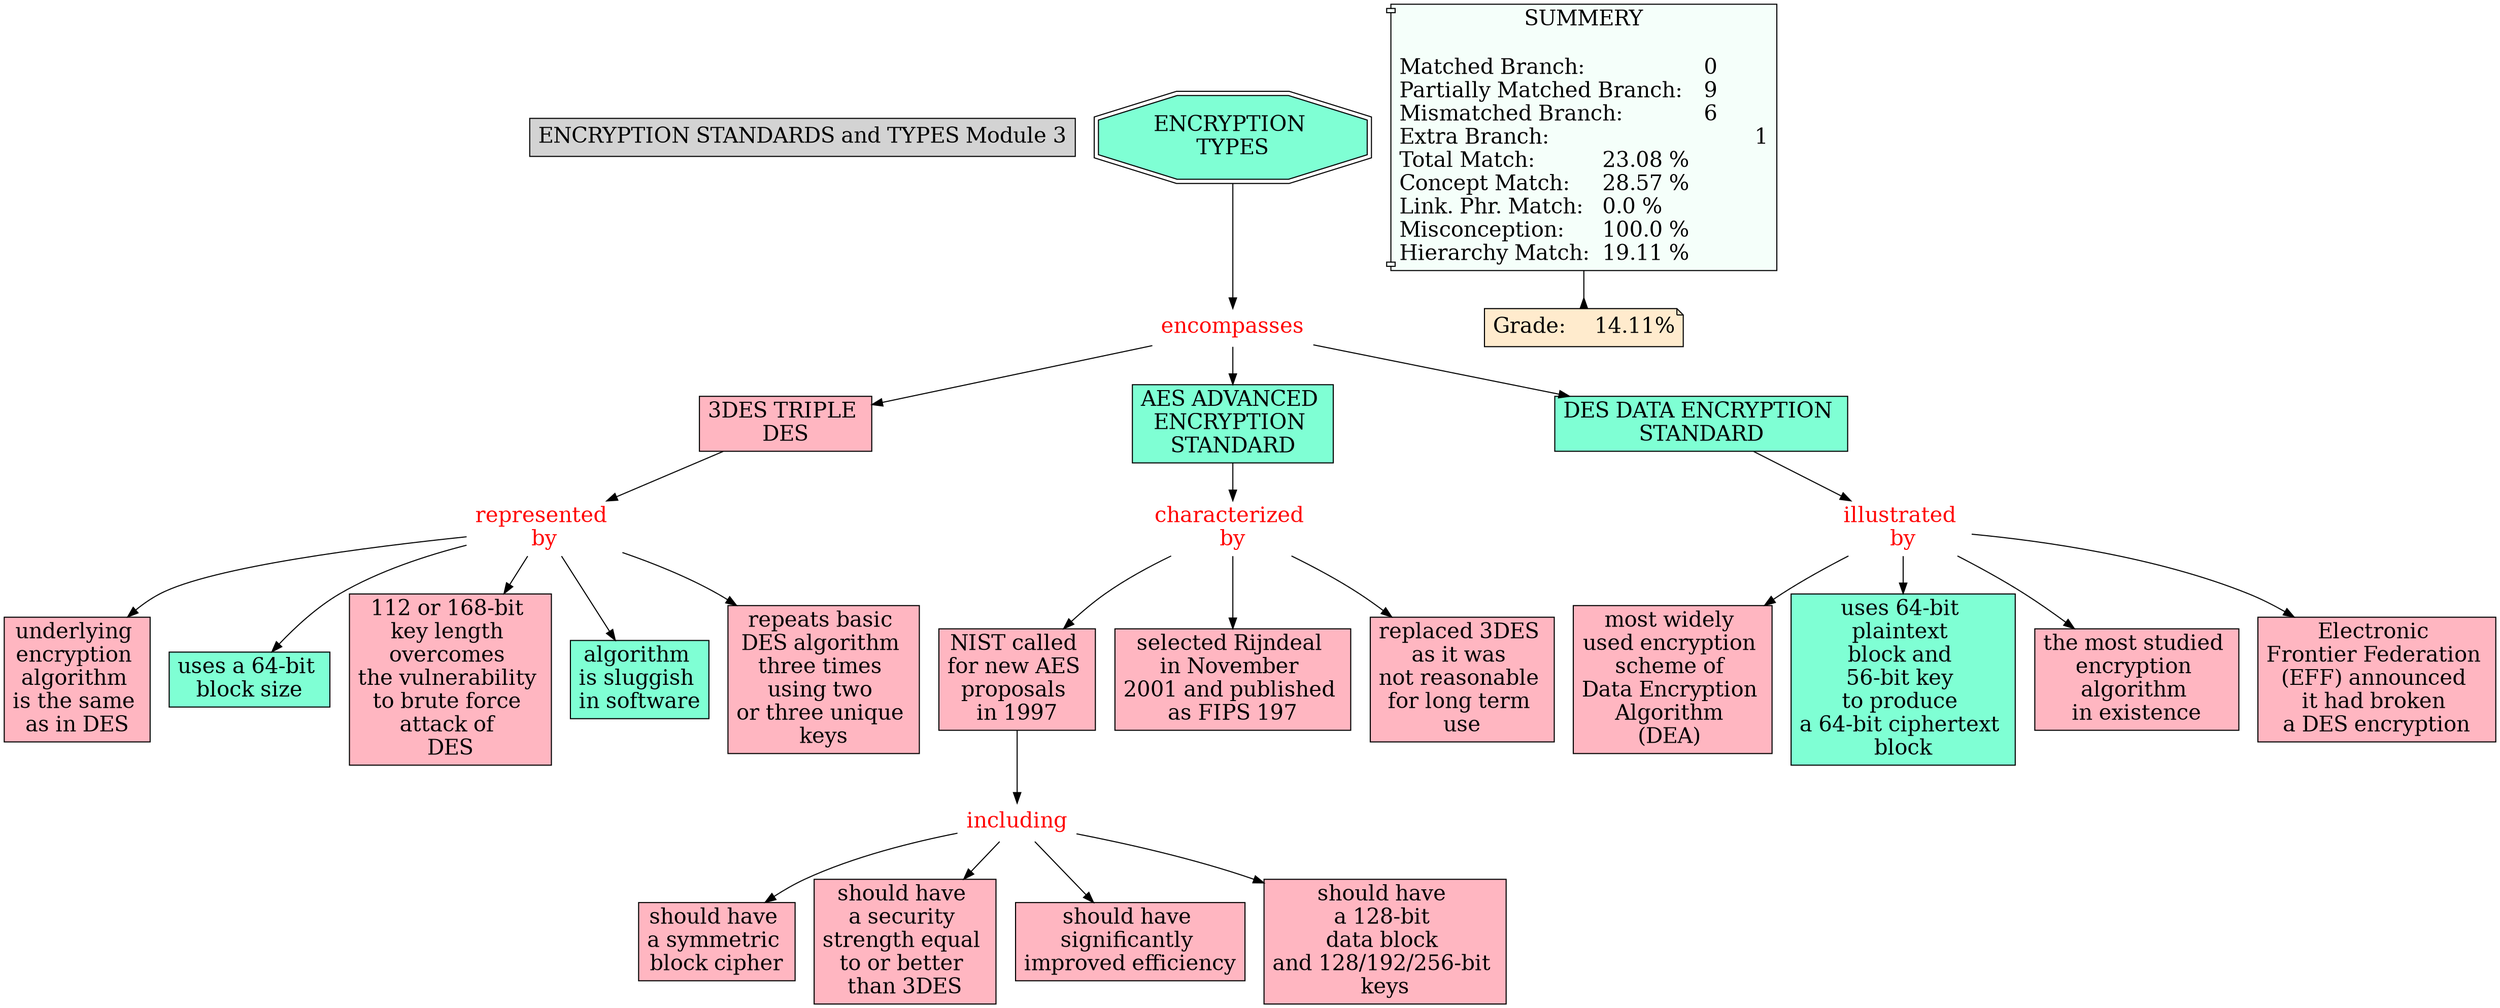 // The Round Table
digraph {
	"1S3Z9WD65-27VXPDD-PFS" [label="ENCRYPTION STANDARDS and TYPES Module 3" Gsplines=true fontsize=20 shape=rect style=filled]
	"1S46GYWV1-1JMZYQZ-67M" [label="characterized 
by" Gsplines=true fontcolor=red fontsize=20 shape=none]
	"1S46FYS7C-CZMYHQ-3XQ" [label="NIST called 
for new AES 
proposals 
in 1997" Gsplines=true fillcolor="#FFB6C1" fontsize=20 shape=rect style=filled]
	"1S46GYWV1-1JMZYQZ-67M" -> "1S46FYS7C-CZMYHQ-3XQ" [constraint=true]
	"1S46GGJ5Z-LW213B-4PK" [label="illustrated 
by" Gsplines=true fontcolor=red fontsize=20 shape=none]
	"1S46FT4JM-17NB6TS-3QN" [label="most widely 
used encryption 
scheme of 
Data Encryption 
Algorithm 
(DEA) " Gsplines=true fillcolor="#FFB6C1" fontsize=20 shape=rect style=filled]
	"1S46GGJ5Z-LW213B-4PK" -> "1S46FT4JM-17NB6TS-3QN" [constraint=true]
	"1S46G6YMH-FYQM6V-4DY" [label=encompasses Gsplines=true fontcolor=red fontsize=20 shape=none]
	"1S46FSF7Y-14M865S-3NG" [label="3DES TRIPLE 
DES" Gsplines=true fillcolor="#FFB6C1" fontsize=20 shape=rect style=filled]
	"1S46G6YMH-FYQM6V-4DY" -> "1S46FSF7Y-14M865S-3NG" [constraint=true]
	"1S46G6YMH-FYQM6V-4DY" [label=encompasses Gsplines=true fontcolor=red fontsize=20 shape=none]
	"1S46FSGYJ-5TSXV3-3NL" [label="AES ADVANCED 
ENCRYPTION 
STANDARD" Gsplines=true fillcolor=aquamarine fontsize=20 shape=rect style=filled]
	"1S46G6YMH-FYQM6V-4DY" -> "1S46FSGYJ-5TSXV3-3NL" [constraint=true]
	"1S46HBL61-2824FJ1-6TP" [label=including Gsplines=true fontcolor=red fontsize=20 shape=none]
	"1S46FZVV6-11VF63W-3Y9" [label="should have 
a symmetric 
block cipher
" Gsplines=true fillcolor="#FFB6C1" fontsize=20 shape=rect style=filled]
	"1S46HBL61-2824FJ1-6TP" -> "1S46FZVV6-11VF63W-3Y9" [constraint=true]
	"1S46HBL61-2824FJ1-6TP" [label=including Gsplines=true fontcolor=red fontsize=20 shape=none]
	"1S46FYVCK-FHNTPB-3XV" [label="should have 
a security 
strength equal 
to or better 
than 3DES" Gsplines=true fillcolor="#FFB6C1" fontsize=20 shape=rect style=filled]
	"1S46HBL61-2824FJ1-6TP" -> "1S46FYVCK-FHNTPB-3XV" [constraint=true]
	"1S46GYP4Z-276XPL0-67B" [label="represented 
by" Gsplines=true fontcolor=red fontsize=20 shape=none]
	"1S46FW41Q-29F9M5-3R5" [label="underlying 
encryption 
algorithm 
is the same 
as in DES" Gsplines=true fillcolor="#FFB6C1" fontsize=20 shape=rect style=filled]
	"1S46GYP4Z-276XPL0-67B" -> "1S46FW41Q-29F9M5-3R5" [constraint=true]
	"1S46GYWV1-1JMZYQZ-67M" [label="characterized 
by" Gsplines=true fontcolor=red fontsize=20 shape=none]
	"1S46HLKLZ-11BJ051-75C" [label="selected Rijndeal 
in November 
2001 and published 
as FIPS 197
" Gsplines=true fillcolor="#FFB6C1" fontsize=20 shape=rect style=filled]
	"1S46GYWV1-1JMZYQZ-67M" -> "1S46HLKLZ-11BJ051-75C" [constraint=true]
	"1S46GYP4Z-276XPL0-67B" [label="represented 
by" Gsplines=true fontcolor=red fontsize=20 shape=none]
	"1S46FW69Q-T84FM1-3R9" [label="uses a 64-bit 
block size
" Gsplines=true fillcolor=aquamarine fontsize=20 shape=rect style=filled]
	"1S46GYP4Z-276XPL0-67B" -> "1S46FW69Q-T84FM1-3R9" [constraint=true]
	"1S46FYS7C-CZMYHQ-3XQ" [label="NIST called 
for new AES 
proposals 
in 1997" Gsplines=true fillcolor="#FFB6C1" fontsize=20 shape=rect style=filled]
	"1S46HBL61-2824FJ1-6TP" [label=including Gsplines=true fontcolor=red fontsize=20 shape=none]
	"1S46FYS7C-CZMYHQ-3XQ" -> "1S46HBL61-2824FJ1-6TP" [constraint=true]
	"1S46HBL61-2824FJ1-6TP" [label=including Gsplines=true fontcolor=red fontsize=20 shape=none]
	"1S46FZNJV-T5Z0DK-3Y4" [label="should have 
significantly 
improved efficiency
" Gsplines=true fillcolor="#FFB6C1" fontsize=20 shape=rect style=filled]
	"1S46HBL61-2824FJ1-6TP" -> "1S46FZNJV-T5Z0DK-3Y4" [constraint=true]
	"1S46GYP4Z-276XPL0-67B" [label="represented 
by" Gsplines=true fontcolor=red fontsize=20 shape=none]
	"1S46FW24M-1S3H6MN-3R1" [label="112 or 168-bit 
key length 
overcomes 
the vulnerability 
to brute force 
attack of 
DES" Gsplines=true fillcolor="#FFB6C1" fontsize=20 shape=rect style=filled]
	"1S46GYP4Z-276XPL0-67B" -> "1S46FW24M-1S3H6MN-3R1" [constraint=true]
	"1S46GYP4Z-276XPL0-67B" [label="represented 
by" Gsplines=true fontcolor=red fontsize=20 shape=none]
	"1S46FW8P1-1YS09H9-3RF" [label="algorithm 
is sluggish 
in software
" Gsplines=true fillcolor=aquamarine fontsize=20 shape=rect style=filled]
	"1S46GYP4Z-276XPL0-67B" -> "1S46FW8P1-1YS09H9-3RF" [constraint=true]
	"1S46HBL61-2824FJ1-6TP" [label=including Gsplines=true fontcolor=red fontsize=20 shape=none]
	"1S46HB931-33B37F-6TB" [label="should have 
a 128-bit 
data block 
and 128/192/256-bit 
keys" Gsplines=true fillcolor="#FFB6C1" fontsize=20 shape=rect style=filled]
	"1S46HBL61-2824FJ1-6TP" -> "1S46HB931-33B37F-6TB" [constraint=true]
	"1S46GGJ5Z-LW213B-4PK" [label="illustrated 
by" Gsplines=true fontcolor=red fontsize=20 shape=none]
	"1S46FSK31-QHCR1J-3NQ" [label="uses 64-bit 
plaintext 
block and 
56-bit key 
to produce 
a 64-bit ciphertext 
block" Gsplines=true fillcolor=aquamarine fontsize=20 shape=rect style=filled]
	"1S46GGJ5Z-LW213B-4PK" -> "1S46FSK31-QHCR1J-3NQ" [constraint=true]
	"1S46G0DHH-2BD24QG-3YH" [label="ENCRYPTION 
TYPES" Gsplines=true fillcolor=aquamarine fontsize=20 shape=doubleoctagon style=filled]
	"1S46G6YMH-FYQM6V-4DY" [label=encompasses Gsplines=true fontcolor=red fontsize=20 shape=none]
	"1S46G0DHH-2BD24QG-3YH" -> "1S46G6YMH-FYQM6V-4DY" [constraint=true]
	"1S46GGJ5Z-LW213B-4PK" [label="illustrated 
by" Gsplines=true fontcolor=red fontsize=20 shape=none]
	"1S46FT968-27L6G5X-3QS" [label="the most studied 
encryption 
algorithm 
in existence
" Gsplines=true fillcolor="#FFB6C1" fontsize=20 shape=rect style=filled]
	"1S46GGJ5Z-LW213B-4PK" -> "1S46FT968-27L6G5X-3QS" [constraint=true]
	"1S46FSCCM-1VG3KMH-3NB" [label="DES DATA ENCRYPTION 
STANDARD" Gsplines=true fillcolor=aquamarine fontsize=20 shape=rect style=filled]
	"1S46GGJ5Z-LW213B-4PK" [label="illustrated 
by" Gsplines=true fontcolor=red fontsize=20 shape=none]
	"1S46FSCCM-1VG3KMH-3NB" -> "1S46GGJ5Z-LW213B-4PK" [constraint=true]
	"1S46GGJ5Z-LW213B-4PK" [label="illustrated 
by" Gsplines=true fontcolor=red fontsize=20 shape=none]
	"1S46FSPVG-MK7FYP-3QD" [label="Electronic 
Frontier Federation 
(EFF) announced 
it had broken 
a DES encryption
" Gsplines=true fillcolor="#FFB6C1" fontsize=20 shape=rect style=filled]
	"1S46GGJ5Z-LW213B-4PK" -> "1S46FSPVG-MK7FYP-3QD" [constraint=true]
	"1S46G6YMH-FYQM6V-4DY" [label=encompasses Gsplines=true fontcolor=red fontsize=20 shape=none]
	"1S46FSCCM-1VG3KMH-3NB" [label="DES DATA ENCRYPTION 
STANDARD" Gsplines=true fillcolor=aquamarine fontsize=20 shape=rect style=filled]
	"1S46G6YMH-FYQM6V-4DY" -> "1S46FSCCM-1VG3KMH-3NB" [constraint=true]
	"1S46GYP4Z-276XPL0-67B" [label="represented 
by" Gsplines=true fontcolor=red fontsize=20 shape=none]
	"1S46FWBG0-1PCF0LR-3RK" [label="repeats basic 
DES algorithm 
three times 
using two 
or three unique 
keys" Gsplines=true fillcolor="#FFB6C1" fontsize=20 shape=rect style=filled]
	"1S46GYP4Z-276XPL0-67B" -> "1S46FWBG0-1PCF0LR-3RK" [constraint=true]
	"1S46FSGYJ-5TSXV3-3NL" [label="AES ADVANCED 
ENCRYPTION 
STANDARD" Gsplines=true fillcolor=aquamarine fontsize=20 shape=rect style=filled]
	"1S46GYWV1-1JMZYQZ-67M" [label="characterized 
by" Gsplines=true fontcolor=red fontsize=20 shape=none]
	"1S46FSGYJ-5TSXV3-3NL" -> "1S46GYWV1-1JMZYQZ-67M" [constraint=true]
	"1S46GYWV1-1JMZYQZ-67M" [label="characterized 
by" Gsplines=true fontcolor=red fontsize=20 shape=none]
	"1S46FYQJP-1TDGNNC-3XL" [label="replaced 3DES 
as it was 
not reasonable 
for long term 
use" Gsplines=true fillcolor="#FFB6C1" fontsize=20 shape=rect style=filled]
	"1S46GYWV1-1JMZYQZ-67M" -> "1S46FYQJP-1TDGNNC-3XL" [constraint=true]
	"1S46FSF7Y-14M865S-3NG" [label="3DES TRIPLE 
DES" Gsplines=true fillcolor="#FFB6C1" fontsize=20 shape=rect style=filled]
	"1S46GYP4Z-276XPL0-67B" [label="represented 
by" Gsplines=true fontcolor=red fontsize=20 shape=none]
	"1S46FSF7Y-14M865S-3NG" -> "1S46GYP4Z-276XPL0-67B" [constraint=true]
	Stat [label="SUMMERY

Matched Branch:			0\lPartially Matched Branch:	9\lMismatched Branch:		6\lExtra Branch:				1\lTotal Match:		23.08 %\lConcept Match:	28.57 %\lLink. Phr. Match:	0.0 %\lMisconception:	100.0 %\lHierarchy Match:	19.11 %\l" Gsplines=true fillcolor="#F5FFFA" fontsize=20 shape=component style=filled]
	Grade [label="Grade:	14.11%" Gsplines=true fillcolor="#FFEBCD" fontsize=20 shape=note style=filled]
	Stat -> Grade [arrowhead=inv color=black constraint=true]
}
